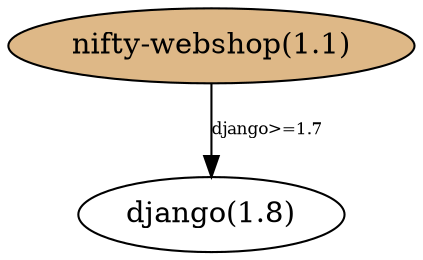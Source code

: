 digraph example1 {

  nifty11 [label="nifty-webshop(1.1)",fillcolor="burlywood",style="filled"]
  #nifty12 [label="nifty-webshop(1.2)",fillcolor="burlywood",style="filled"]
  #wheresmydelivery05 [label="wheresmydelivery(0.5)"]
  #wheresmydelivery04 [label="wheresmydelivery(0.4)"]
  #wheresmydelivery03 [label="wheresmydelivery(0.3)"]
  #django19 [label='django(1.9)']
  django18 [label="django(1.8)"]
  #django17 [label="django(1.7)"]
  #django16 [label="django(1.6)"]
  #django15 [label="django(1.5)"]


  subgraph n1 {
    label = "Case 1"
    nifty11 -> django18 [label="django>=1.7",fontsize=8]
    #nifty11 -> django17 [label="django>=1.7",style=dotted,fontsize=8]
    #nifty11 -> django16 [label="django>=1.7",style=dotted,fontsize=8]
  }
}
